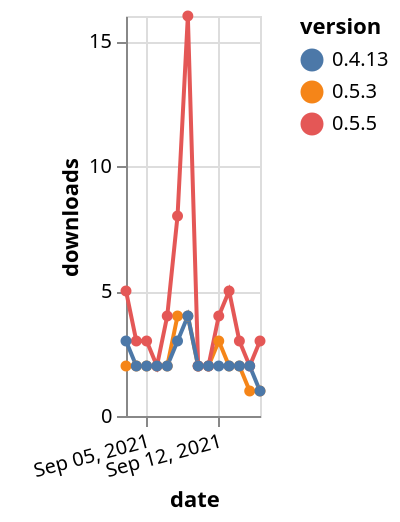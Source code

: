 {"$schema": "https://vega.github.io/schema/vega-lite/v5.json", "description": "A simple bar chart with embedded data.", "data": {"values": [{"date": "2021-09-03", "total": 3130, "delta": 2, "version": "0.5.3"}, {"date": "2021-09-04", "total": 3132, "delta": 2, "version": "0.5.3"}, {"date": "2021-09-05", "total": 3134, "delta": 2, "version": "0.5.3"}, {"date": "2021-09-06", "total": 3136, "delta": 2, "version": "0.5.3"}, {"date": "2021-09-07", "total": 3138, "delta": 2, "version": "0.5.3"}, {"date": "2021-09-08", "total": 3142, "delta": 4, "version": "0.5.3"}, {"date": "2021-09-09", "total": 3146, "delta": 4, "version": "0.5.3"}, {"date": "2021-09-10", "total": 3148, "delta": 2, "version": "0.5.3"}, {"date": "2021-09-11", "total": 3150, "delta": 2, "version": "0.5.3"}, {"date": "2021-09-12", "total": 3153, "delta": 3, "version": "0.5.3"}, {"date": "2021-09-13", "total": 3155, "delta": 2, "version": "0.5.3"}, {"date": "2021-09-14", "total": 3157, "delta": 2, "version": "0.5.3"}, {"date": "2021-09-15", "total": 3158, "delta": 1, "version": "0.5.3"}, {"date": "2021-09-16", "total": 3159, "delta": 1, "version": "0.5.3"}, {"date": "2021-09-03", "total": 4809, "delta": 5, "version": "0.5.5"}, {"date": "2021-09-04", "total": 4812, "delta": 3, "version": "0.5.5"}, {"date": "2021-09-05", "total": 4815, "delta": 3, "version": "0.5.5"}, {"date": "2021-09-06", "total": 4817, "delta": 2, "version": "0.5.5"}, {"date": "2021-09-07", "total": 4821, "delta": 4, "version": "0.5.5"}, {"date": "2021-09-08", "total": 4829, "delta": 8, "version": "0.5.5"}, {"date": "2021-09-09", "total": 4845, "delta": 16, "version": "0.5.5"}, {"date": "2021-09-10", "total": 4847, "delta": 2, "version": "0.5.5"}, {"date": "2021-09-11", "total": 4849, "delta": 2, "version": "0.5.5"}, {"date": "2021-09-12", "total": 4853, "delta": 4, "version": "0.5.5"}, {"date": "2021-09-13", "total": 4858, "delta": 5, "version": "0.5.5"}, {"date": "2021-09-14", "total": 4861, "delta": 3, "version": "0.5.5"}, {"date": "2021-09-15", "total": 4863, "delta": 2, "version": "0.5.5"}, {"date": "2021-09-16", "total": 4866, "delta": 3, "version": "0.5.5"}, {"date": "2021-09-03", "total": 2425, "delta": 3, "version": "0.4.13"}, {"date": "2021-09-04", "total": 2427, "delta": 2, "version": "0.4.13"}, {"date": "2021-09-05", "total": 2429, "delta": 2, "version": "0.4.13"}, {"date": "2021-09-06", "total": 2431, "delta": 2, "version": "0.4.13"}, {"date": "2021-09-07", "total": 2433, "delta": 2, "version": "0.4.13"}, {"date": "2021-09-08", "total": 2436, "delta": 3, "version": "0.4.13"}, {"date": "2021-09-09", "total": 2440, "delta": 4, "version": "0.4.13"}, {"date": "2021-09-10", "total": 2442, "delta": 2, "version": "0.4.13"}, {"date": "2021-09-11", "total": 2444, "delta": 2, "version": "0.4.13"}, {"date": "2021-09-12", "total": 2446, "delta": 2, "version": "0.4.13"}, {"date": "2021-09-13", "total": 2448, "delta": 2, "version": "0.4.13"}, {"date": "2021-09-14", "total": 2450, "delta": 2, "version": "0.4.13"}, {"date": "2021-09-15", "total": 2452, "delta": 2, "version": "0.4.13"}, {"date": "2021-09-16", "total": 2453, "delta": 1, "version": "0.4.13"}]}, "width": "container", "mark": {"type": "line", "point": {"filled": true}}, "encoding": {"x": {"field": "date", "type": "temporal", "timeUnit": "yearmonthdate", "title": "date", "axis": {"labelAngle": -15}}, "y": {"field": "delta", "type": "quantitative", "title": "downloads"}, "color": {"field": "version", "type": "nominal"}, "tooltip": {"field": "delta"}}}